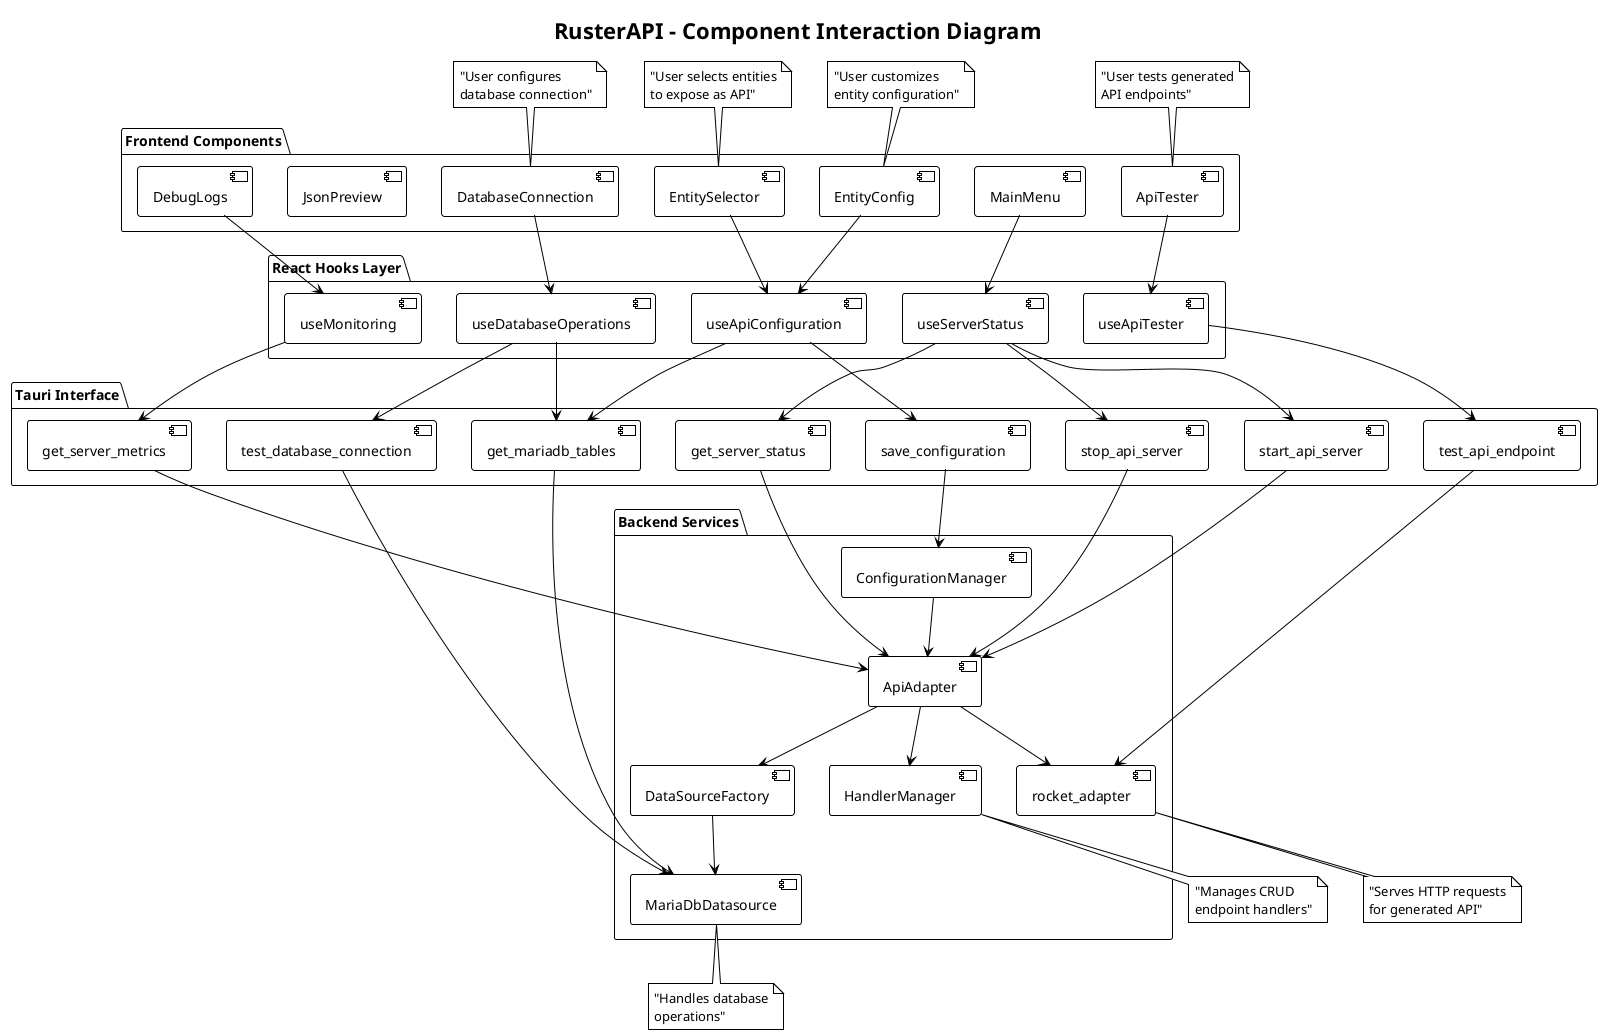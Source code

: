 @startuml
!theme plain
title RusterAPI - Component Interaction Diagram

package "Frontend Components" {
    [DatabaseConnection] as DB_UI
    [EntitySelector] as ENT_UI
    [EntityConfig] as CONFIG_UI
    [ApiTester] as TEST_UI
    [MainMenu] as MENU_UI
    [JsonPreview] as JSON_UI
    [DebugLogs] as LOG_UI
}

package "React Hooks Layer" {
    [useServerStatus] as SERVER_HOOK
    [useApiConfiguration] as CONFIG_HOOK
    [useApiTester] as TEST_HOOK
    [useDatabaseOperations] as DB_HOOK
    [useMonitoring] as MONITOR_HOOK
}

package "Tauri Interface" {
    [test_database_connection] as TEST_DB
    [get_mariadb_tables] as GET_TABLES
    [save_configuration] as SAVE_CONFIG
    [start_api_server] as START_SERVER
    [stop_api_server] as STOP_SERVER
    [get_server_status] as GET_STATUS
    [get_server_metrics] as GET_METRICS
    [test_api_endpoint] as TEST_API
}

package "Backend Services" {
    [ApiAdapter] as API_ADAPTER
    [DataSourceFactory] as DS_FACTORY
    [MariaDbDatasource] as MARIA_DS
    [rocket_adapter] as ROCKET
    [ConfigurationManager] as CONFIG_MGR
    [HandlerManager] as HANDLER_MGR
}

' UI to Hooks connections
DB_UI --> DB_HOOK
ENT_UI --> CONFIG_HOOK
CONFIG_UI --> CONFIG_HOOK
TEST_UI --> TEST_HOOK
MENU_UI --> SERVER_HOOK
LOG_UI --> MONITOR_HOOK

' Hooks to Tauri commands
DB_HOOK --> TEST_DB
DB_HOOK --> GET_TABLES
CONFIG_HOOK --> SAVE_CONFIG
CONFIG_HOOK --> GET_TABLES
SERVER_HOOK --> START_SERVER
SERVER_HOOK --> STOP_SERVER
SERVER_HOOK --> GET_STATUS
TEST_HOOK --> TEST_API
MONITOR_HOOK --> GET_METRICS

' Tauri to Backend
TEST_DB --> MARIA_DS
GET_TABLES --> MARIA_DS
SAVE_CONFIG --> CONFIG_MGR
START_SERVER --> API_ADAPTER
STOP_SERVER --> API_ADAPTER
GET_STATUS --> API_ADAPTER
TEST_API --> ROCKET
GET_METRICS --> API_ADAPTER

' Backend internal connections
API_ADAPTER --> DS_FACTORY
API_ADAPTER --> ROCKET
API_ADAPTER --> HANDLER_MGR
DS_FACTORY --> MARIA_DS
CONFIG_MGR --> API_ADAPTER

' Data flow indicators
note top of DB_UI : "User configures\ndatabase connection"
note top of ENT_UI : "User selects entities\nto expose as API"
note top of CONFIG_UI : "User customizes\nentity configuration"
note top of TEST_UI : "User tests generated\nAPI endpoints"

note bottom of ROCKET : "Serves HTTP requests\nfor generated API"
note bottom of MARIA_DS : "Handles database\noperations"
note bottom of HANDLER_MGR : "Manages CRUD\nendpoint handlers"

@enduml
